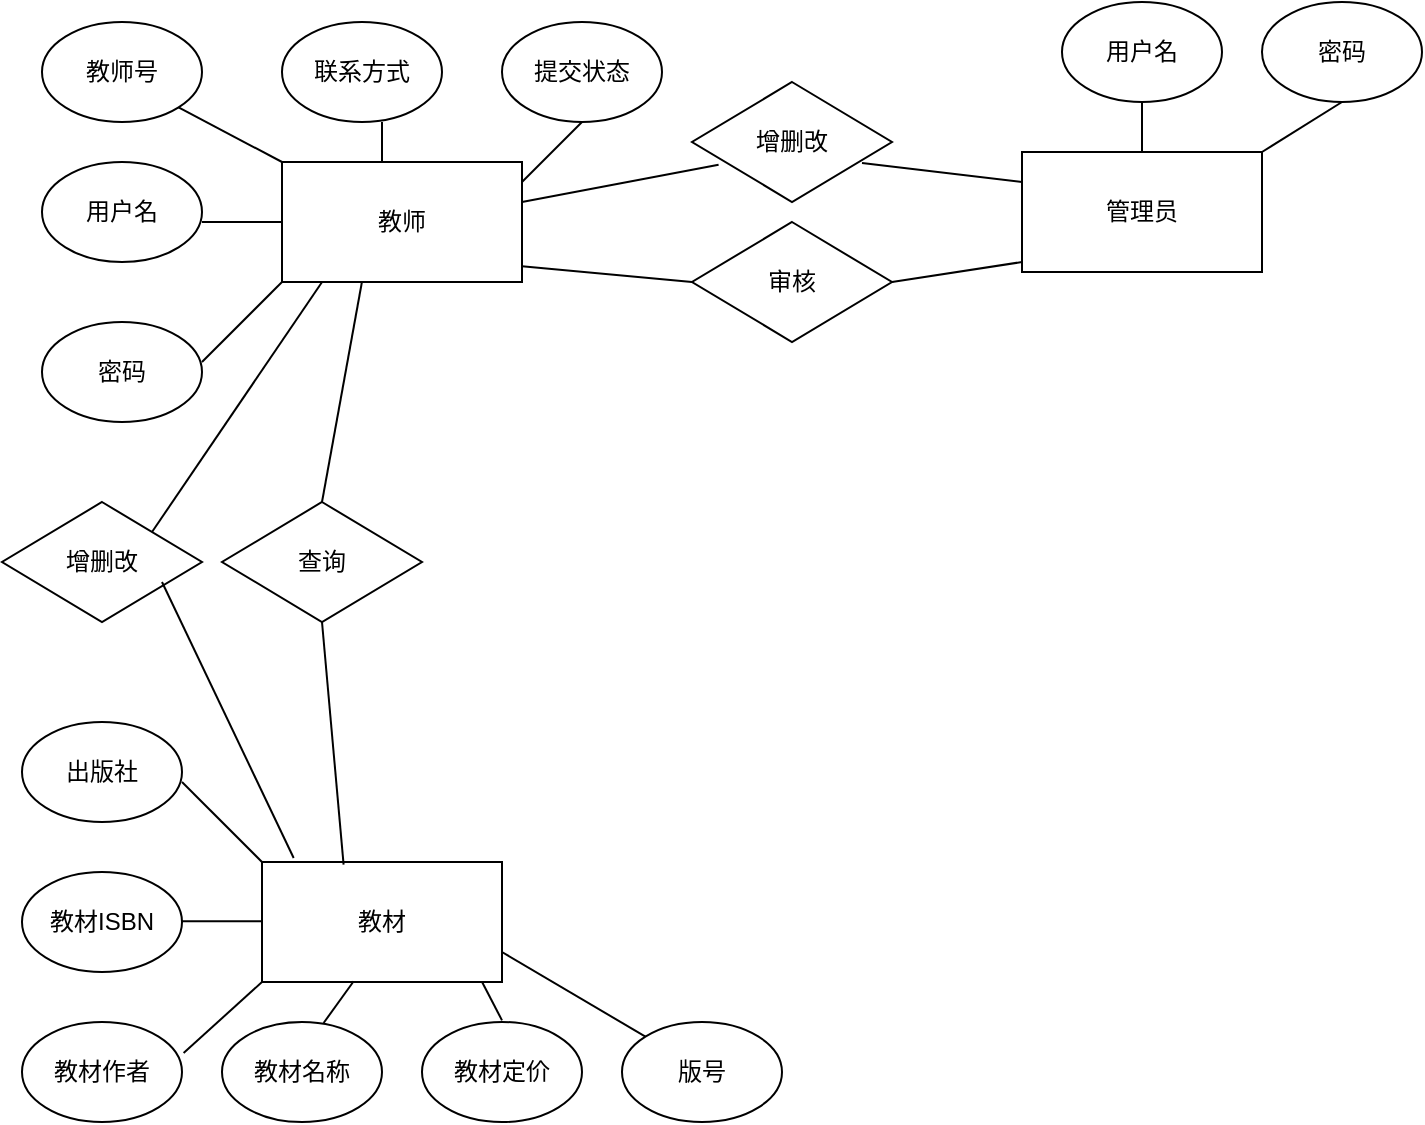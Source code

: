<mxfile version="17.4.5" type="github">
  <diagram id="R2lEEEUBdFMjLlhIrx00" name="Page-1">
    <mxGraphModel dx="1145" dy="662" grid="1" gridSize="10" guides="1" tooltips="1" connect="1" arrows="1" fold="1" page="1" pageScale="1" pageWidth="850" pageHeight="1100" math="0" shadow="0" extFonts="Permanent Marker^https://fonts.googleapis.com/css?family=Permanent+Marker">
      <root>
        <mxCell id="0" />
        <mxCell id="1" parent="0" />
        <mxCell id="xMLn6wLN37BedrmqbdG--3" value="教师" style="rounded=0;whiteSpace=wrap;html=1;" vertex="1" parent="1">
          <mxGeometry x="170" y="160" width="120" height="60" as="geometry" />
        </mxCell>
        <mxCell id="xMLn6wLN37BedrmqbdG--4" value="教师号" style="ellipse;whiteSpace=wrap;html=1;" vertex="1" parent="1">
          <mxGeometry x="50" y="90" width="80" height="50" as="geometry" />
        </mxCell>
        <mxCell id="xMLn6wLN37BedrmqbdG--5" value="用户名" style="ellipse;whiteSpace=wrap;html=1;" vertex="1" parent="1">
          <mxGeometry x="50" y="160" width="80" height="50" as="geometry" />
        </mxCell>
        <mxCell id="xMLn6wLN37BedrmqbdG--7" value="密码" style="ellipse;whiteSpace=wrap;html=1;" vertex="1" parent="1">
          <mxGeometry x="50" y="240" width="80" height="50" as="geometry" />
        </mxCell>
        <mxCell id="xMLn6wLN37BedrmqbdG--8" value="联系方式" style="ellipse;whiteSpace=wrap;html=1;" vertex="1" parent="1">
          <mxGeometry x="170" y="90" width="80" height="50" as="geometry" />
        </mxCell>
        <mxCell id="xMLn6wLN37BedrmqbdG--9" value="提交状态" style="ellipse;whiteSpace=wrap;html=1;" vertex="1" parent="1">
          <mxGeometry x="280" y="90" width="80" height="50" as="geometry" />
        </mxCell>
        <mxCell id="xMLn6wLN37BedrmqbdG--10" value="" style="endArrow=none;html=1;rounded=0;" edge="1" parent="1">
          <mxGeometry width="50" height="50" relative="1" as="geometry">
            <mxPoint x="130" y="260" as="sourcePoint" />
            <mxPoint x="170" y="220" as="targetPoint" />
          </mxGeometry>
        </mxCell>
        <mxCell id="xMLn6wLN37BedrmqbdG--11" value="" style="endArrow=none;html=1;rounded=0;" edge="1" parent="1">
          <mxGeometry width="50" height="50" relative="1" as="geometry">
            <mxPoint x="290" y="170" as="sourcePoint" />
            <mxPoint x="320" y="140" as="targetPoint" />
          </mxGeometry>
        </mxCell>
        <mxCell id="xMLn6wLN37BedrmqbdG--12" value="" style="endArrow=none;html=1;rounded=0;entryX=0;entryY=0.5;entryDx=0;entryDy=0;" edge="1" parent="1" target="xMLn6wLN37BedrmqbdG--3">
          <mxGeometry width="50" height="50" relative="1" as="geometry">
            <mxPoint x="130" y="190" as="sourcePoint" />
            <mxPoint x="180" y="140" as="targetPoint" />
          </mxGeometry>
        </mxCell>
        <mxCell id="xMLn6wLN37BedrmqbdG--13" value="" style="endArrow=none;html=1;rounded=0;entryX=0.625;entryY=1;entryDx=0;entryDy=0;entryPerimeter=0;" edge="1" parent="1" target="xMLn6wLN37BedrmqbdG--8">
          <mxGeometry width="50" height="50" relative="1" as="geometry">
            <mxPoint x="220" y="160" as="sourcePoint" />
            <mxPoint x="270" y="110" as="targetPoint" />
          </mxGeometry>
        </mxCell>
        <mxCell id="xMLn6wLN37BedrmqbdG--14" value="" style="endArrow=none;html=1;rounded=0;entryX=1;entryY=1;entryDx=0;entryDy=0;exitX=0;exitY=0;exitDx=0;exitDy=0;" edge="1" parent="1" source="xMLn6wLN37BedrmqbdG--3" target="xMLn6wLN37BedrmqbdG--4">
          <mxGeometry width="50" height="50" relative="1" as="geometry">
            <mxPoint x="130" y="190" as="sourcePoint" />
            <mxPoint x="180" y="140" as="targetPoint" />
          </mxGeometry>
        </mxCell>
        <mxCell id="xMLn6wLN37BedrmqbdG--15" value="教材" style="rounded=0;whiteSpace=wrap;html=1;" vertex="1" parent="1">
          <mxGeometry x="160" y="510" width="120" height="60" as="geometry" />
        </mxCell>
        <mxCell id="xMLn6wLN37BedrmqbdG--18" value="教材名称" style="ellipse;whiteSpace=wrap;html=1;" vertex="1" parent="1">
          <mxGeometry x="140" y="590" width="80" height="50" as="geometry" />
        </mxCell>
        <mxCell id="xMLn6wLN37BedrmqbdG--20" value="教材作者" style="ellipse;whiteSpace=wrap;html=1;" vertex="1" parent="1">
          <mxGeometry x="40" y="590" width="80" height="50" as="geometry" />
        </mxCell>
        <mxCell id="xMLn6wLN37BedrmqbdG--21" value="教材ISBN" style="ellipse;whiteSpace=wrap;html=1;" vertex="1" parent="1">
          <mxGeometry x="40" y="515" width="80" height="50" as="geometry" />
        </mxCell>
        <mxCell id="xMLn6wLN37BedrmqbdG--22" value="教材定价" style="ellipse;whiteSpace=wrap;html=1;" vertex="1" parent="1">
          <mxGeometry x="240" y="590" width="80" height="50" as="geometry" />
        </mxCell>
        <mxCell id="xMLn6wLN37BedrmqbdG--23" value="出版社" style="ellipse;whiteSpace=wrap;html=1;" vertex="1" parent="1">
          <mxGeometry x="40" y="440" width="80" height="50" as="geometry" />
        </mxCell>
        <mxCell id="xMLn6wLN37BedrmqbdG--24" value="版号" style="ellipse;whiteSpace=wrap;html=1;" vertex="1" parent="1">
          <mxGeometry x="340" y="590" width="80" height="50" as="geometry" />
        </mxCell>
        <mxCell id="xMLn6wLN37BedrmqbdG--25" value="" style="endArrow=none;html=1;rounded=0;entryX=0;entryY=0;entryDx=0;entryDy=0;exitX=1;exitY=0.6;exitDx=0;exitDy=0;exitPerimeter=0;" edge="1" parent="1" source="xMLn6wLN37BedrmqbdG--23" target="xMLn6wLN37BedrmqbdG--15">
          <mxGeometry width="50" height="50" relative="1" as="geometry">
            <mxPoint x="120" y="480" as="sourcePoint" />
            <mxPoint x="160" y="480" as="targetPoint" />
          </mxGeometry>
        </mxCell>
        <mxCell id="xMLn6wLN37BedrmqbdG--26" value="" style="endArrow=none;html=1;rounded=0;entryX=0;entryY=0.5;entryDx=0;entryDy=0;" edge="1" parent="1">
          <mxGeometry width="50" height="50" relative="1" as="geometry">
            <mxPoint x="120" y="539.58" as="sourcePoint" />
            <mxPoint x="160" y="539.58" as="targetPoint" />
          </mxGeometry>
        </mxCell>
        <mxCell id="xMLn6wLN37BedrmqbdG--27" value="" style="endArrow=none;html=1;rounded=0;exitX=1.01;exitY=0.31;exitDx=0;exitDy=0;exitPerimeter=0;" edge="1" parent="1" source="xMLn6wLN37BedrmqbdG--20">
          <mxGeometry width="50" height="50" relative="1" as="geometry">
            <mxPoint x="130" y="560" as="sourcePoint" />
            <mxPoint x="160" y="570" as="targetPoint" />
          </mxGeometry>
        </mxCell>
        <mxCell id="xMLn6wLN37BedrmqbdG--28" value="" style="endArrow=none;html=1;rounded=0;entryX=0.382;entryY=0.994;entryDx=0;entryDy=0;entryPerimeter=0;exitX=0.635;exitY=0.01;exitDx=0;exitDy=0;exitPerimeter=0;" edge="1" parent="1" source="xMLn6wLN37BedrmqbdG--18" target="xMLn6wLN37BedrmqbdG--15">
          <mxGeometry width="50" height="50" relative="1" as="geometry">
            <mxPoint x="210" y="590" as="sourcePoint" />
            <mxPoint x="250" y="590" as="targetPoint" />
          </mxGeometry>
        </mxCell>
        <mxCell id="xMLn6wLN37BedrmqbdG--29" value="" style="endArrow=none;html=1;rounded=0;entryX=0;entryY=0.5;entryDx=0;entryDy=0;exitX=0.917;exitY=1;exitDx=0;exitDy=0;exitPerimeter=0;" edge="1" parent="1" source="xMLn6wLN37BedrmqbdG--15">
          <mxGeometry width="50" height="50" relative="1" as="geometry">
            <mxPoint x="240" y="589.17" as="sourcePoint" />
            <mxPoint x="280" y="589.17" as="targetPoint" />
          </mxGeometry>
        </mxCell>
        <mxCell id="xMLn6wLN37BedrmqbdG--31" value="" style="endArrow=none;html=1;rounded=0;entryX=0;entryY=0;entryDx=0;entryDy=0;exitX=1;exitY=0.75;exitDx=0;exitDy=0;" edge="1" parent="1" source="xMLn6wLN37BedrmqbdG--15" target="xMLn6wLN37BedrmqbdG--24">
          <mxGeometry width="50" height="50" relative="1" as="geometry">
            <mxPoint x="350" y="550" as="sourcePoint" />
            <mxPoint x="390" y="550" as="targetPoint" />
          </mxGeometry>
        </mxCell>
        <mxCell id="xMLn6wLN37BedrmqbdG--33" value="增删改" style="rhombus;whiteSpace=wrap;html=1;" vertex="1" parent="1">
          <mxGeometry x="30" y="330" width="100" height="60" as="geometry" />
        </mxCell>
        <mxCell id="xMLn6wLN37BedrmqbdG--34" value="管理员" style="rounded=0;whiteSpace=wrap;html=1;" vertex="1" parent="1">
          <mxGeometry x="540" y="155" width="120" height="60" as="geometry" />
        </mxCell>
        <mxCell id="xMLn6wLN37BedrmqbdG--36" style="edgeStyle=orthogonalEdgeStyle;rounded=0;orthogonalLoop=1;jettySize=auto;html=1;exitX=0.5;exitY=1;exitDx=0;exitDy=0;" edge="1" parent="1">
          <mxGeometry relative="1" as="geometry">
            <mxPoint x="425" y="110" as="sourcePoint" />
            <mxPoint x="425" y="110" as="targetPoint" />
          </mxGeometry>
        </mxCell>
        <mxCell id="xMLn6wLN37BedrmqbdG--37" value="" style="endArrow=none;html=1;rounded=0;entryX=0.167;entryY=1;entryDx=0;entryDy=0;entryPerimeter=0;exitX=1;exitY=0;exitDx=0;exitDy=0;" edge="1" parent="1" source="xMLn6wLN37BedrmqbdG--33" target="xMLn6wLN37BedrmqbdG--3">
          <mxGeometry width="50" height="50" relative="1" as="geometry">
            <mxPoint x="180" y="300" as="sourcePoint" />
            <mxPoint x="220" y="260" as="targetPoint" />
          </mxGeometry>
        </mxCell>
        <mxCell id="xMLn6wLN37BedrmqbdG--38" value="" style="endArrow=none;html=1;rounded=0;exitX=0.132;exitY=-0.033;exitDx=0;exitDy=0;exitPerimeter=0;entryX=0.8;entryY=0.667;entryDx=0;entryDy=0;entryPerimeter=0;" edge="1" parent="1" source="xMLn6wLN37BedrmqbdG--15" target="xMLn6wLN37BedrmqbdG--33">
          <mxGeometry width="50" height="50" relative="1" as="geometry">
            <mxPoint x="140" y="380" as="sourcePoint" />
            <mxPoint x="180" y="340" as="targetPoint" />
          </mxGeometry>
        </mxCell>
        <mxCell id="xMLn6wLN37BedrmqbdG--40" value="查询" style="rhombus;whiteSpace=wrap;html=1;" vertex="1" parent="1">
          <mxGeometry x="140" y="330" width="100" height="60" as="geometry" />
        </mxCell>
        <mxCell id="xMLn6wLN37BedrmqbdG--43" value="" style="endArrow=none;html=1;rounded=0;entryX=0.333;entryY=1;entryDx=0;entryDy=0;entryPerimeter=0;exitX=0.5;exitY=0;exitDx=0;exitDy=0;" edge="1" parent="1" source="xMLn6wLN37BedrmqbdG--40" target="xMLn6wLN37BedrmqbdG--3">
          <mxGeometry width="50" height="50" relative="1" as="geometry">
            <mxPoint x="220" y="270" as="sourcePoint" />
            <mxPoint x="305.04" y="145.0" as="targetPoint" />
          </mxGeometry>
        </mxCell>
        <mxCell id="xMLn6wLN37BedrmqbdG--44" value="" style="endArrow=none;html=1;rounded=0;entryX=0.5;entryY=1;entryDx=0;entryDy=0;exitX=0.34;exitY=0.022;exitDx=0;exitDy=0;exitPerimeter=0;" edge="1" parent="1" source="xMLn6wLN37BedrmqbdG--15" target="xMLn6wLN37BedrmqbdG--40">
          <mxGeometry width="50" height="50" relative="1" as="geometry">
            <mxPoint x="300" y="260" as="sourcePoint" />
            <mxPoint x="385.04" y="135.0" as="targetPoint" />
          </mxGeometry>
        </mxCell>
        <mxCell id="xMLn6wLN37BedrmqbdG--47" value="增删改" style="rhombus;whiteSpace=wrap;html=1;" vertex="1" parent="1">
          <mxGeometry x="375" y="120" width="100" height="60" as="geometry" />
        </mxCell>
        <mxCell id="xMLn6wLN37BedrmqbdG--48" value="审核" style="rhombus;whiteSpace=wrap;html=1;" vertex="1" parent="1">
          <mxGeometry x="375" y="190" width="100" height="60" as="geometry" />
        </mxCell>
        <mxCell id="xMLn6wLN37BedrmqbdG--50" value="用户名" style="ellipse;whiteSpace=wrap;html=1;" vertex="1" parent="1">
          <mxGeometry x="560" y="80" width="80" height="50" as="geometry" />
        </mxCell>
        <mxCell id="xMLn6wLN37BedrmqbdG--51" value="密码" style="ellipse;whiteSpace=wrap;html=1;" vertex="1" parent="1">
          <mxGeometry x="660" y="80" width="80" height="50" as="geometry" />
        </mxCell>
        <mxCell id="xMLn6wLN37BedrmqbdG--52" value="" style="endArrow=none;html=1;rounded=0;exitX=0.5;exitY=1;exitDx=0;exitDy=0;entryX=0.5;entryY=0;entryDx=0;entryDy=0;" edge="1" parent="1" source="xMLn6wLN37BedrmqbdG--50" target="xMLn6wLN37BedrmqbdG--34">
          <mxGeometry width="50" height="50" relative="1" as="geometry">
            <mxPoint x="300" y="180" as="sourcePoint" />
            <mxPoint x="330" y="150" as="targetPoint" />
          </mxGeometry>
        </mxCell>
        <mxCell id="xMLn6wLN37BedrmqbdG--53" value="" style="endArrow=none;html=1;rounded=0;exitX=1;exitY=0;exitDx=0;exitDy=0;entryX=0.5;entryY=1;entryDx=0;entryDy=0;" edge="1" parent="1" source="xMLn6wLN37BedrmqbdG--34" target="xMLn6wLN37BedrmqbdG--51">
          <mxGeometry width="50" height="50" relative="1" as="geometry">
            <mxPoint x="710" y="160" as="sourcePoint" />
            <mxPoint x="740" y="130" as="targetPoint" />
          </mxGeometry>
        </mxCell>
        <mxCell id="xMLn6wLN37BedrmqbdG--54" value="" style="endArrow=none;html=1;rounded=0;entryX=0.133;entryY=0.689;entryDx=0;entryDy=0;exitX=1;exitY=0.333;exitDx=0;exitDy=0;exitPerimeter=0;entryPerimeter=0;" edge="1" parent="1" source="xMLn6wLN37BedrmqbdG--3" target="xMLn6wLN37BedrmqbdG--47">
          <mxGeometry width="50" height="50" relative="1" as="geometry">
            <mxPoint x="350" y="190" as="sourcePoint" />
            <mxPoint x="390" y="190" as="targetPoint" />
          </mxGeometry>
        </mxCell>
        <mxCell id="xMLn6wLN37BedrmqbdG--55" value="" style="endArrow=none;html=1;rounded=0;entryX=0;entryY=0.5;entryDx=0;entryDy=0;exitX=0.85;exitY=0.675;exitDx=0;exitDy=0;exitPerimeter=0;" edge="1" parent="1" source="xMLn6wLN37BedrmqbdG--47">
          <mxGeometry width="50" height="50" relative="1" as="geometry">
            <mxPoint x="500" y="170" as="sourcePoint" />
            <mxPoint x="540" y="170" as="targetPoint" />
          </mxGeometry>
        </mxCell>
        <mxCell id="xMLn6wLN37BedrmqbdG--59" value="" style="endArrow=none;html=1;rounded=0;exitX=1;exitY=0.869;exitDx=0;exitDy=0;exitPerimeter=0;" edge="1" parent="1" source="xMLn6wLN37BedrmqbdG--3">
          <mxGeometry width="50" height="50" relative="1" as="geometry">
            <mxPoint x="325" y="270" as="sourcePoint" />
            <mxPoint x="375" y="220" as="targetPoint" />
          </mxGeometry>
        </mxCell>
        <mxCell id="xMLn6wLN37BedrmqbdG--60" value="" style="endArrow=none;html=1;rounded=0;exitX=1;exitY=0.5;exitDx=0;exitDy=0;" edge="1" parent="1" source="xMLn6wLN37BedrmqbdG--48">
          <mxGeometry width="50" height="50" relative="1" as="geometry">
            <mxPoint x="500" y="230" as="sourcePoint" />
            <mxPoint x="540" y="210" as="targetPoint" />
          </mxGeometry>
        </mxCell>
      </root>
    </mxGraphModel>
  </diagram>
</mxfile>
